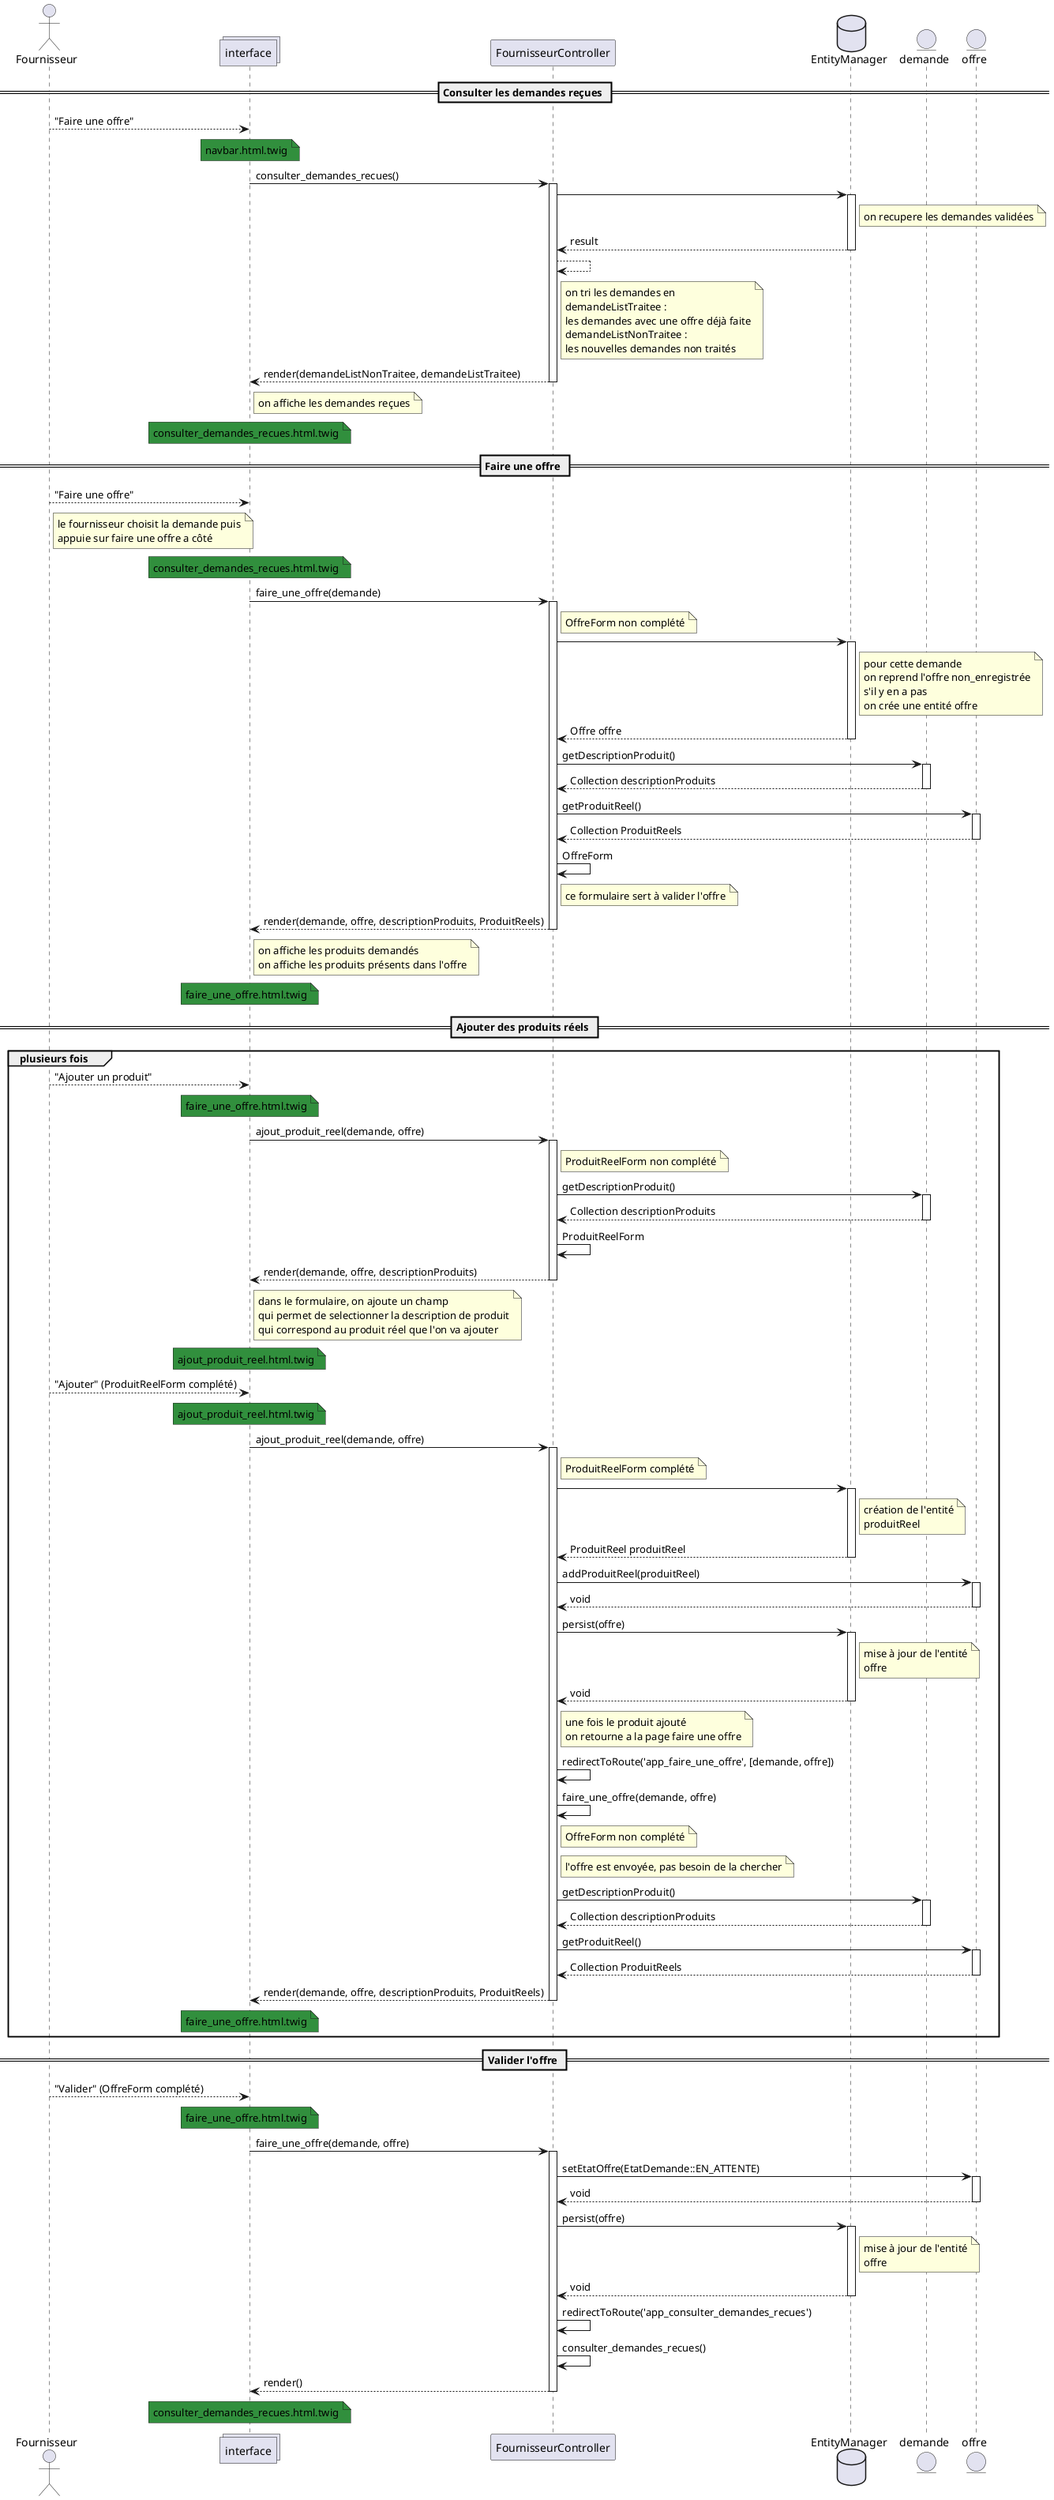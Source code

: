 @startuml
'https://plantuml.com/sequence-diagram

' UTILISATEURS
actor Fournisseur as fournisseur

' PAGES
collections interface as interface

' CONTROLLER
participant FournisseurController as FC

' DATABASE
database EntityManager as db


' ENTITY
entity demande as demande
entity offre as offre

== Consulter les demandes reçues ==


'Consulter les demandes reçues
fournisseur --> interface : "Faire une offre"
note over interface #318f3d: navbar.html.twig

interface -> FC : consulter_demandes_recues()
activate FC

FC -> db
activate db
note right of db
on recupere les demandes validées
end note
return result

FC --> FC
note right of FC
on tri les demandes en
demandeListTraitee :
les demandes avec une offre déjà faite
demandeListNonTraitee :
les nouvelles demandes non traités
end note

return render(demandeListNonTraitee, demandeListTraitee)

note right of interface : on affiche les demandes reçues

note over interface #318f3d: consulter_demandes_recues.html.twig

== Faire une offre ==
'Faire une offre

fournisseur --> interface : "Faire une offre"
note right of fournisseur
le fournisseur choisit la demande puis
appuie sur faire une offre a côté
end note
note over interface #318f3d: consulter_demandes_recues.html.twig

interface -> FC : faire_une_offre(demande)
activate FC
note right of FC : OffreForm non complété

FC -> db
activate db

note right of db
pour cette demande
on reprend l'offre non_enregistrée
s'il y en a pas
on crée une entité offre
end note

return Offre offre

FC -> demande : getDescriptionProduit()
activate demande
return Collection descriptionProduits

FC -> offre : getProduitReel()
activate offre
return Collection ProduitReels

FC -> FC : OffreForm

note right of FC : ce formulaire sert à valider l'offre

return render(demande, offre, descriptionProduits, ProduitReels)
note right of interface
on affiche les produits demandés
on affiche les produits présents dans l'offre
end note

note over interface #318f3d: faire_une_offre.html.twig


== Ajouter des produits réels ==

group plusieurs fois
fournisseur --> interface : "Ajouter un produit"
note over interface #318f3d: faire_une_offre.html.twig

interface -> FC : ajout_produit_reel(demande, offre)
activate FC

note right of FC : ProduitReelForm non complété

FC -> demande : getDescriptionProduit()
activate demande
return Collection descriptionProduits



FC -> FC : ProduitReelForm

return render(demande, offre, descriptionProduits)
note right of interface
dans le formulaire, on ajoute un champ
qui permet de selectionner la description de produit
qui correspond au produit réel que l'on va ajouter
end note
note over interface #318f3d: ajout_produit_reel.html.twig


fournisseur --> interface : "Ajouter" (ProduitReelForm complété)
note over interface #318f3d: ajout_produit_reel.html.twig

interface -> FC : ajout_produit_reel(demande, offre)
activate FC
note right of FC : ProduitReelForm complété

FC -> db
activate db
note right of db
création de l'entité
produitReel
end note
return ProduitReel produitReel

FC -> offre : addProduitReel(produitReel)
activate offre
return void

FC -> db : persist(offre)
activate db
note right of db
mise à jour de l'entité
offre
end note
return void

note right of FC
une fois le produit ajouté
on retourne a la page faire une offre
end note

FC -> FC : redirectToRoute('app_faire_une_offre', [demande, offre])

FC -> FC : faire_une_offre(demande, offre)

note right of FC : OffreForm non complété

note right of FC : l'offre est envoyée, pas besoin de la chercher

FC -> demande : getDescriptionProduit()
activate demande
return Collection descriptionProduits

FC -> offre : getProduitReel()
activate offre
return Collection ProduitReels

return render(demande, offre, descriptionProduits, ProduitReels)

note over interface #318f3d: faire_une_offre.html.twig

end





'###########


== Valider l'offre ==

fournisseur --> interface : "Valider" (OffreForm complété)
note over interface #318f3d: faire_une_offre.html.twig

interface -> FC : faire_une_offre(demande, offre)
activate FC

FC -> offre : setEtatOffre(EtatDemande::EN_ATTENTE)
activate offre
return void

FC -> db : persist(offre)
activate db
note right of db
mise à jour de l'entité
offre
end note
return void

FC -> FC : redirectToRoute('app_consulter_demandes_recues')

FC -> FC : consulter_demandes_recues()

return render()
note over interface #318f3d: consulter_demandes_recues.html.twig

@enduml

